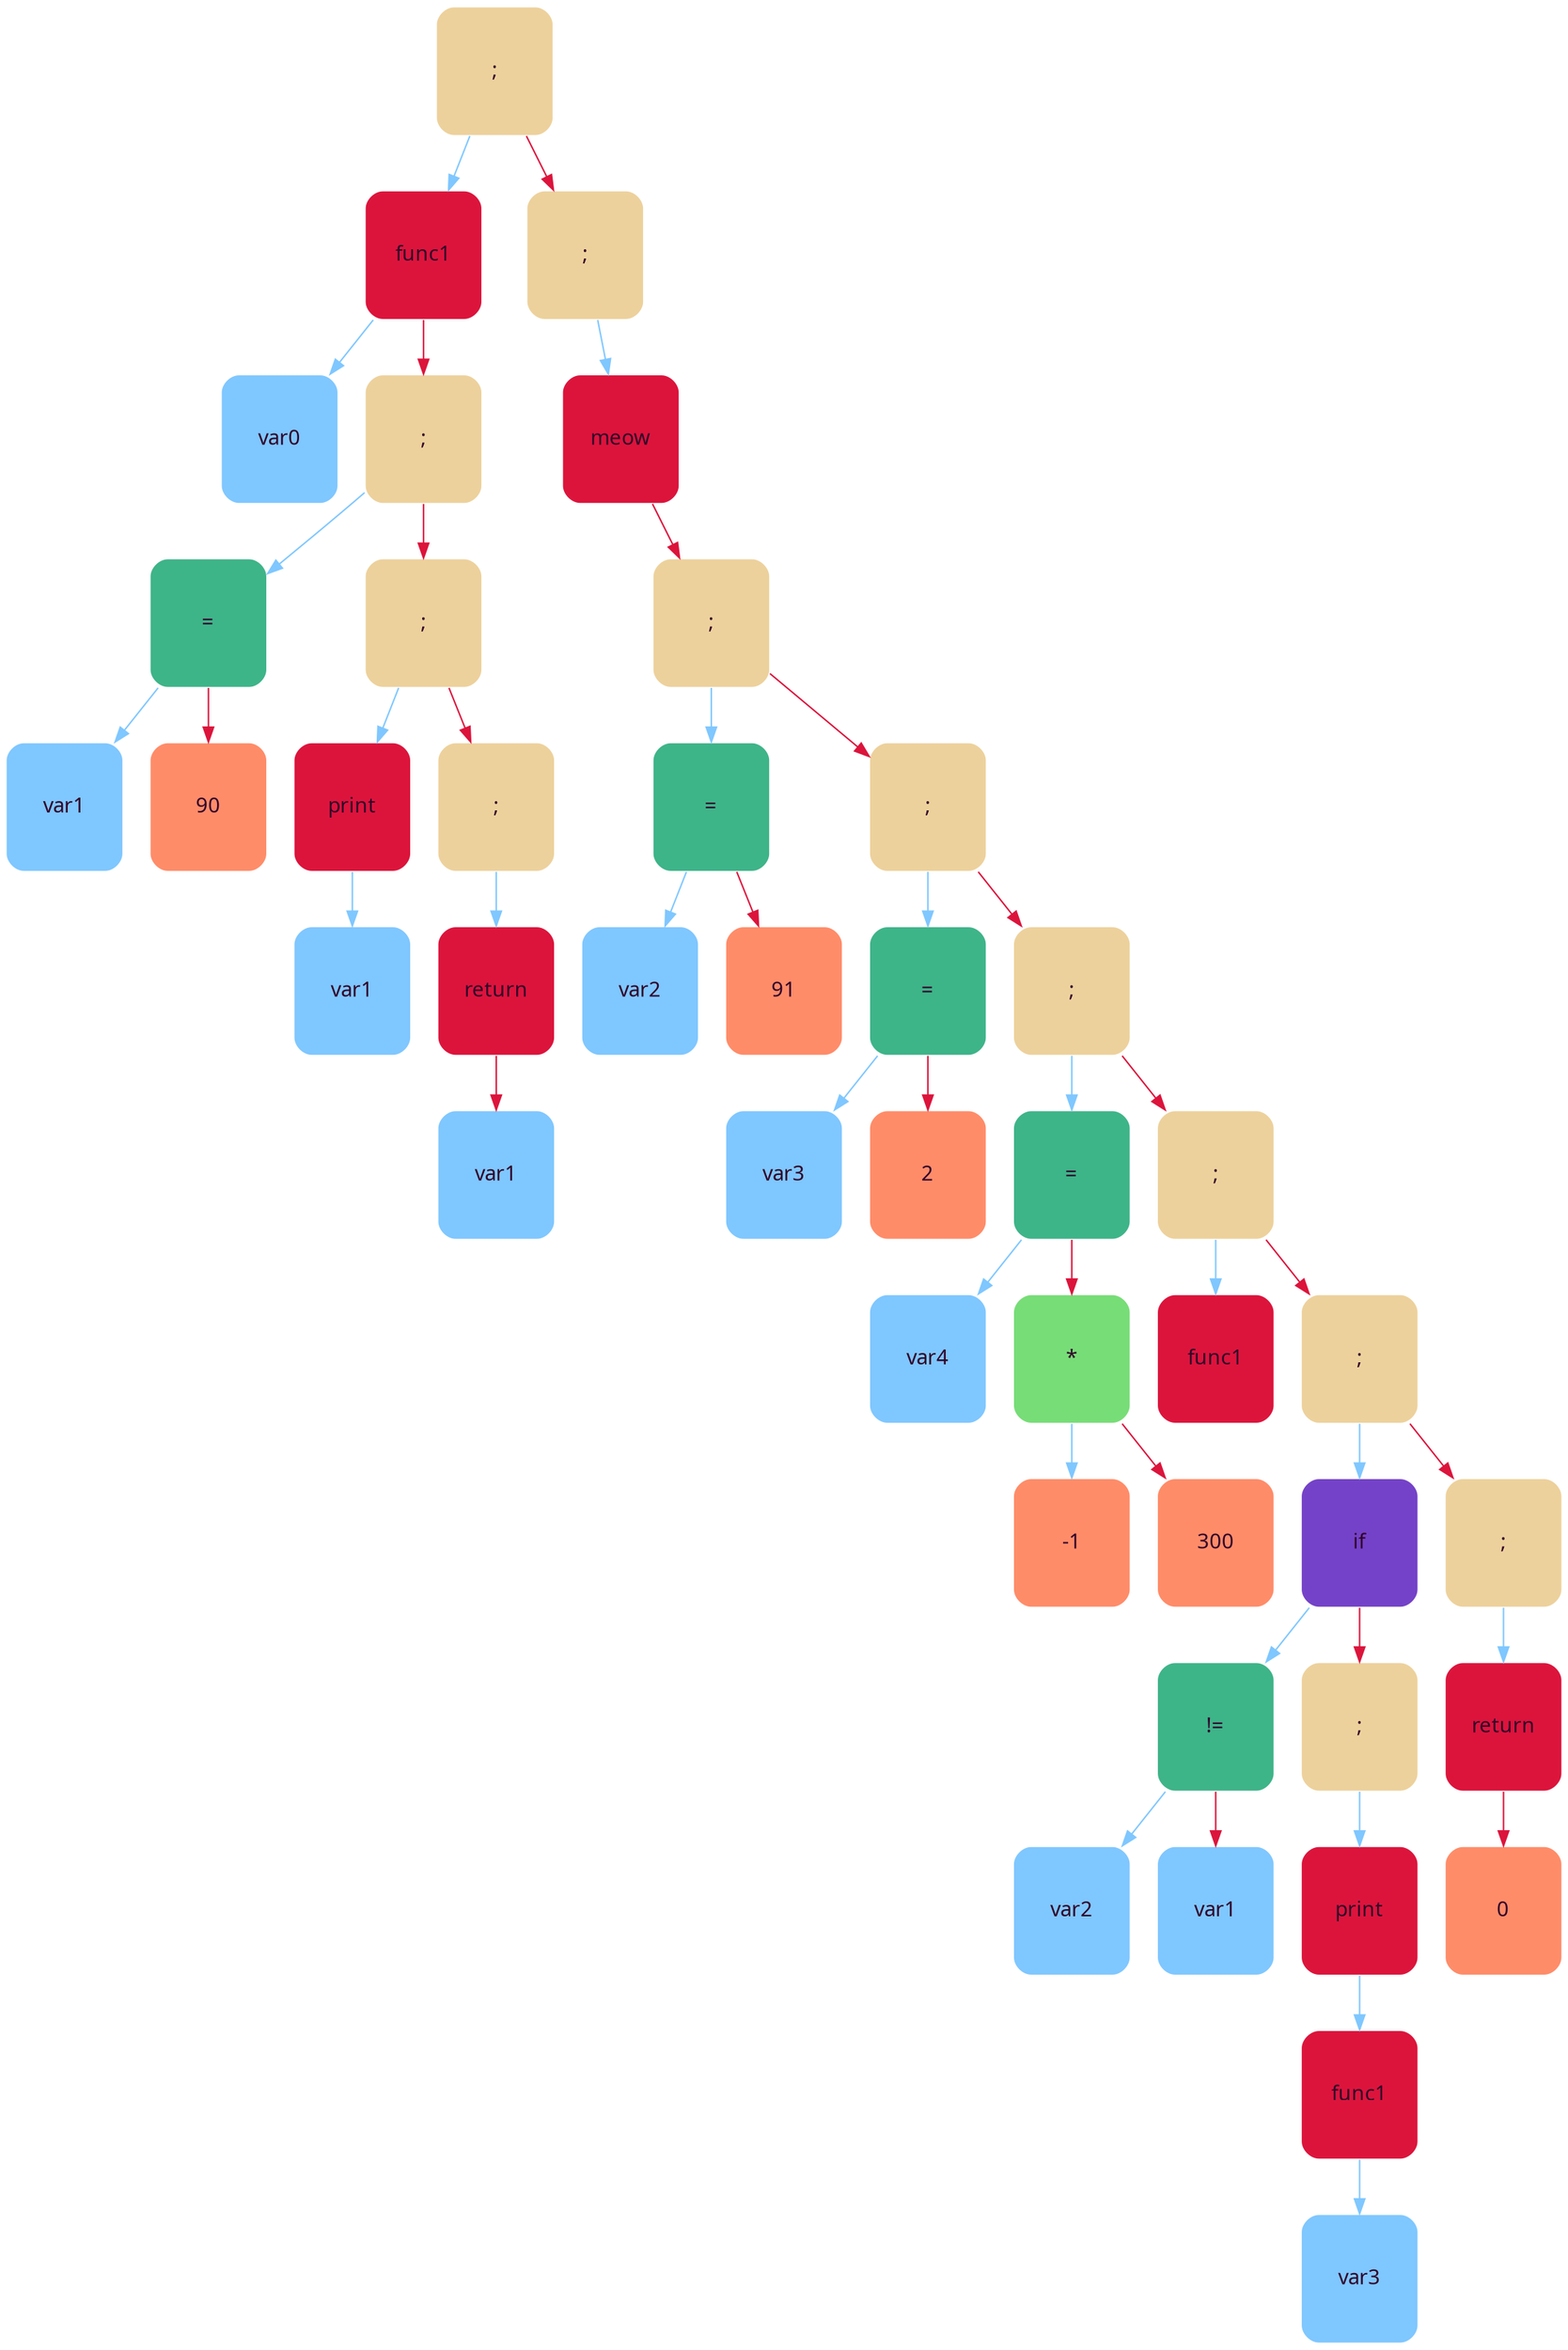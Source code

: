 digraph   
{
rankdir = ""
splines = "true"

node0x559155754cb0 [shape = "Mrecord", width = 1.1, height = 1.21, fillcolor = "#EDD19C", style = "filled", fontcolor = "#31032A", fontname = "Calibri", color = "white", label = "{;}"]
node0x559155754cb0 -> node0x559155754d20 [color = "#7FC7FF", style = "", constraint = true, fillcolor = "#7FC7FF",   fontcolor = "", fontname = "Calibri", label = ""];
node0x559155754d20 [shape = "Mrecord", width = 1.1, height = 1.21, fillcolor = "#DC143C", style = "filled", fontcolor = "#31032A", fontname = "Calibri", color = "white", label = "{func1}"]
node0x559155754d20 -> node0x559155754d90 [color = "#7FC7FF", style = "", constraint = true, fillcolor = "#7FC7FF",   fontcolor = "", fontname = "Calibri", label = ""];
node0x559155754d90 [shape = "Mrecord", width = 1.1, height = 1.21, fillcolor = "#7FC7FF", style = "filled", fontcolor = "#31032A", fontname = "Calibri", color = "white", label = "{var0}"]
node0x559155754d20 -> node0x559155754e00 [color = "#DC143C", style = "", constraint = true, fillcolor = "#DC143C",   fontcolor = "", fontname = "Calibri", label = ""];
node0x559155754e00 [shape = "Mrecord", width = 1.1, height = 1.21, fillcolor = "#EDD19C", style = "filled", fontcolor = "#31032A", fontname = "Calibri", color = "white", label = "{;}"]
node0x559155754e00 -> node0x559155754e70 [color = "#7FC7FF", style = "", constraint = true, fillcolor = "#7FC7FF",   fontcolor = "", fontname = "Calibri", label = ""];
node0x559155754e70 [shape = "Mrecord", width = 1.1, height = 1.21, fillcolor = "#3EB489", style = "filled", fontcolor = "#31032A", fontname = "Calibri", color = "white", label = "{=}"]
node0x559155754e70 -> node0x559155754ee0 [color = "#7FC7FF", style = "", constraint = true, fillcolor = "#7FC7FF",   fontcolor = "", fontname = "Calibri", label = ""];
node0x559155754ee0 [shape = "Mrecord", width = 1.1, height = 1.21, fillcolor = "#7FC7FF", style = "filled", fontcolor = "#31032A", fontname = "Calibri", color = "white", label = "{var1}"]
node0x559155754e70 -> node0x559155754f50 [color = "#DC143C", style = "", constraint = true, fillcolor = "#DC143C",   fontcolor = "", fontname = "Calibri", label = ""];
node0x559155754f50 [shape = "Mrecord", width = 1.1, height = 1.21, fillcolor = "#FF8C69", style = "filled", fontcolor = "#31032A", fontname = "Calibri", color = "white", label = "{90}"]
node0x559155754e00 -> node0x559155754fc0 [color = "#DC143C", style = "", constraint = true, fillcolor = "#DC143C",   fontcolor = "", fontname = "Calibri", label = ""];
node0x559155754fc0 [shape = "Mrecord", width = 1.1, height = 1.21, fillcolor = "#EDD19C", style = "filled", fontcolor = "#31032A", fontname = "Calibri", color = "white", label = "{;}"]
node0x559155754fc0 -> node0x559155755030 [color = "#7FC7FF", style = "", constraint = true, fillcolor = "#7FC7FF",   fontcolor = "", fontname = "Calibri", label = ""];
node0x559155755030 [shape = "Mrecord", width = 1.1, height = 1.21, fillcolor = "#DC143C", style = "filled", fontcolor = "#31032A", fontname = "Calibri", color = "white", label = "{print}"]
node0x559155755030 -> node0x5591557550a0 [color = "#7FC7FF", style = "", constraint = true, fillcolor = "#7FC7FF",   fontcolor = "", fontname = "Calibri", label = ""];
node0x5591557550a0 [shape = "Mrecord", width = 1.1, height = 1.21, fillcolor = "#7FC7FF", style = "filled", fontcolor = "#31032A", fontname = "Calibri", color = "white", label = "{var1}"]
node0x559155754fc0 -> node0x559155755110 [color = "#DC143C", style = "", constraint = true, fillcolor = "#DC143C",   fontcolor = "", fontname = "Calibri", label = ""];
node0x559155755110 [shape = "Mrecord", width = 1.1, height = 1.21, fillcolor = "#EDD19C", style = "filled", fontcolor = "#31032A", fontname = "Calibri", color = "white", label = "{;}"]
node0x559155755110 -> node0x559155755180 [color = "#7FC7FF", style = "", constraint = true, fillcolor = "#7FC7FF",   fontcolor = "", fontname = "Calibri", label = ""];
node0x559155755180 [shape = "Mrecord", width = 1.1, height = 1.21, fillcolor = "#DC143C", style = "filled", fontcolor = "#31032A", fontname = "Calibri", color = "white", label = "{return}"]
node0x559155755180 -> node0x5591557551f0 [color = "#DC143C", style = "", constraint = true, fillcolor = "#DC143C",   fontcolor = "", fontname = "Calibri", label = ""];
node0x5591557551f0 [shape = "Mrecord", width = 1.1, height = 1.21, fillcolor = "#7FC7FF", style = "filled", fontcolor = "#31032A", fontname = "Calibri", color = "white", label = "{var1}"]
node0x559155754cb0 -> node0x559155755260 [color = "#DC143C", style = "", constraint = true, fillcolor = "#DC143C",   fontcolor = "", fontname = "Calibri", label = ""];
node0x559155755260 [shape = "Mrecord", width = 1.1, height = 1.21, fillcolor = "#EDD19C", style = "filled", fontcolor = "#31032A", fontname = "Calibri", color = "white", label = "{;}"]
node0x559155755260 -> node0x5591557552d0 [color = "#7FC7FF", style = "", constraint = true, fillcolor = "#7FC7FF",   fontcolor = "", fontname = "Calibri", label = ""];
node0x5591557552d0 [shape = "Mrecord", width = 1.1, height = 1.21, fillcolor = "#DC143C", style = "filled", fontcolor = "#31032A", fontname = "Calibri", color = "white", label = "{meow}"]
node0x5591557552d0 -> node0x559155755340 [color = "#DC143C", style = "", constraint = true, fillcolor = "#DC143C",   fontcolor = "", fontname = "Calibri", label = ""];
node0x559155755340 [shape = "Mrecord", width = 1.1, height = 1.21, fillcolor = "#EDD19C", style = "filled", fontcolor = "#31032A", fontname = "Calibri", color = "white", label = "{;}"]
node0x559155755340 -> node0x5591557553b0 [color = "#7FC7FF", style = "", constraint = true, fillcolor = "#7FC7FF",   fontcolor = "", fontname = "Calibri", label = ""];
node0x5591557553b0 [shape = "Mrecord", width = 1.1, height = 1.21, fillcolor = "#3EB489", style = "filled", fontcolor = "#31032A", fontname = "Calibri", color = "white", label = "{=}"]
node0x5591557553b0 -> node0x559155755420 [color = "#7FC7FF", style = "", constraint = true, fillcolor = "#7FC7FF",   fontcolor = "", fontname = "Calibri", label = ""];
node0x559155755420 [shape = "Mrecord", width = 1.1, height = 1.21, fillcolor = "#7FC7FF", style = "filled", fontcolor = "#31032A", fontname = "Calibri", color = "white", label = "{var2}"]
node0x5591557553b0 -> node0x559155755490 [color = "#DC143C", style = "", constraint = true, fillcolor = "#DC143C",   fontcolor = "", fontname = "Calibri", label = ""];
node0x559155755490 [shape = "Mrecord", width = 1.1, height = 1.21, fillcolor = "#FF8C69", style = "filled", fontcolor = "#31032A", fontname = "Calibri", color = "white", label = "{91}"]
node0x559155755340 -> node0x559155755500 [color = "#DC143C", style = "", constraint = true, fillcolor = "#DC143C",   fontcolor = "", fontname = "Calibri", label = ""];
node0x559155755500 [shape = "Mrecord", width = 1.1, height = 1.21, fillcolor = "#EDD19C", style = "filled", fontcolor = "#31032A", fontname = "Calibri", color = "white", label = "{;}"]
node0x559155755500 -> node0x559155755570 [color = "#7FC7FF", style = "", constraint = true, fillcolor = "#7FC7FF",   fontcolor = "", fontname = "Calibri", label = ""];
node0x559155755570 [shape = "Mrecord", width = 1.1, height = 1.21, fillcolor = "#3EB489", style = "filled", fontcolor = "#31032A", fontname = "Calibri", color = "white", label = "{=}"]
node0x559155755570 -> node0x5591557555e0 [color = "#7FC7FF", style = "", constraint = true, fillcolor = "#7FC7FF",   fontcolor = "", fontname = "Calibri", label = ""];
node0x5591557555e0 [shape = "Mrecord", width = 1.1, height = 1.21, fillcolor = "#7FC7FF", style = "filled", fontcolor = "#31032A", fontname = "Calibri", color = "white", label = "{var3}"]
node0x559155755570 -> node0x559155755650 [color = "#DC143C", style = "", constraint = true, fillcolor = "#DC143C",   fontcolor = "", fontname = "Calibri", label = ""];
node0x559155755650 [shape = "Mrecord", width = 1.1, height = 1.21, fillcolor = "#FF8C69", style = "filled", fontcolor = "#31032A", fontname = "Calibri", color = "white", label = "{2}"]
node0x559155755500 -> node0x5591557556c0 [color = "#DC143C", style = "", constraint = true, fillcolor = "#DC143C",   fontcolor = "", fontname = "Calibri", label = ""];
node0x5591557556c0 [shape = "Mrecord", width = 1.1, height = 1.21, fillcolor = "#EDD19C", style = "filled", fontcolor = "#31032A", fontname = "Calibri", color = "white", label = "{;}"]
node0x5591557556c0 -> node0x559155755730 [color = "#7FC7FF", style = "", constraint = true, fillcolor = "#7FC7FF",   fontcolor = "", fontname = "Calibri", label = ""];
node0x559155755730 [shape = "Mrecord", width = 1.1, height = 1.21, fillcolor = "#3EB489", style = "filled", fontcolor = "#31032A", fontname = "Calibri", color = "white", label = "{=}"]
node0x559155755730 -> node0x5591557557a0 [color = "#7FC7FF", style = "", constraint = true, fillcolor = "#7FC7FF",   fontcolor = "", fontname = "Calibri", label = ""];
node0x5591557557a0 [shape = "Mrecord", width = 1.1, height = 1.21, fillcolor = "#7FC7FF", style = "filled", fontcolor = "#31032A", fontname = "Calibri", color = "white", label = "{var4}"]
node0x559155755730 -> node0x559155755810 [color = "#DC143C", style = "", constraint = true, fillcolor = "#DC143C",   fontcolor = "", fontname = "Calibri", label = ""];
node0x559155755810 [shape = "Mrecord", width = 1.1, height = 1.21, fillcolor = "#77DD77", style = "filled", fontcolor = "#31032A", fontname = "Calibri", color = "white", label = "{*}"]
node0x559155755810 -> node0x559155755880 [color = "#7FC7FF", style = "", constraint = true, fillcolor = "#7FC7FF",   fontcolor = "", fontname = "Calibri", label = ""];
node0x559155755880 [shape = "Mrecord", width = 1.1, height = 1.21, fillcolor = "#FF8C69", style = "filled", fontcolor = "#31032A", fontname = "Calibri", color = "white", label = "{-1}"]
node0x559155755810 -> node0x5591557558f0 [color = "#DC143C", style = "", constraint = true, fillcolor = "#DC143C",   fontcolor = "", fontname = "Calibri", label = ""];
node0x5591557558f0 [shape = "Mrecord", width = 1.1, height = 1.21, fillcolor = "#FF8C69", style = "filled", fontcolor = "#31032A", fontname = "Calibri", color = "white", label = "{300}"]
node0x5591557556c0 -> node0x559155755960 [color = "#DC143C", style = "", constraint = true, fillcolor = "#DC143C",   fontcolor = "", fontname = "Calibri", label = ""];
node0x559155755960 [shape = "Mrecord", width = 1.1, height = 1.21, fillcolor = "#EDD19C", style = "filled", fontcolor = "#31032A", fontname = "Calibri", color = "white", label = "{;}"]
node0x559155755960 -> node0x5591557559d0 [color = "#7FC7FF", style = "", constraint = true, fillcolor = "#7FC7FF",   fontcolor = "", fontname = "Calibri", label = ""];
node0x5591557559d0 [shape = "Mrecord", width = 1.1, height = 1.21, fillcolor = "#DC143C", style = "filled", fontcolor = "#31032A", fontname = "Calibri", color = "white", label = "{func1}"]
node0x559155755960 -> node0x559155755a40 [color = "#DC143C", style = "", constraint = true, fillcolor = "#DC143C",   fontcolor = "", fontname = "Calibri", label = ""];
node0x559155755a40 [shape = "Mrecord", width = 1.1, height = 1.21, fillcolor = "#EDD19C", style = "filled", fontcolor = "#31032A", fontname = "Calibri", color = "white", label = "{;}"]
node0x559155755a40 -> node0x559155755ab0 [color = "#7FC7FF", style = "", constraint = true, fillcolor = "#7FC7FF",   fontcolor = "", fontname = "Calibri", label = ""];
node0x559155755ab0 [shape = "Mrecord", width = 1.1, height = 1.21, fillcolor = "#7442C8", style = "filled", fontcolor = "#31032A", fontname = "Calibri", color = "white", label = "{if}"]
node0x559155755ab0 -> node0x559155755b20 [color = "#7FC7FF", style = "", constraint = true, fillcolor = "#7FC7FF",   fontcolor = "", fontname = "Calibri", label = ""];
node0x559155755b20 [shape = "Mrecord", width = 1.1, height = 1.21, fillcolor = "#3EB489", style = "filled", fontcolor = "#31032A", fontname = "Calibri", color = "white", label = "{!=}"]
node0x559155755b20 -> node0x559155755b90 [color = "#7FC7FF", style = "", constraint = true, fillcolor = "#7FC7FF",   fontcolor = "", fontname = "Calibri", label = ""];
node0x559155755b90 [shape = "Mrecord", width = 1.1, height = 1.21, fillcolor = "#7FC7FF", style = "filled", fontcolor = "#31032A", fontname = "Calibri", color = "white", label = "{var2}"]
node0x559155755b20 -> node0x559155755c00 [color = "#DC143C", style = "", constraint = true, fillcolor = "#DC143C",   fontcolor = "", fontname = "Calibri", label = ""];
node0x559155755c00 [shape = "Mrecord", width = 1.1, height = 1.21, fillcolor = "#7FC7FF", style = "filled", fontcolor = "#31032A", fontname = "Calibri", color = "white", label = "{var1}"]
node0x559155755ab0 -> node0x559155755c70 [color = "#DC143C", style = "", constraint = true, fillcolor = "#DC143C",   fontcolor = "", fontname = "Calibri", label = ""];
node0x559155755c70 [shape = "Mrecord", width = 1.1, height = 1.21, fillcolor = "#EDD19C", style = "filled", fontcolor = "#31032A", fontname = "Calibri", color = "white", label = "{;}"]
node0x559155755c70 -> node0x559155755ce0 [color = "#7FC7FF", style = "", constraint = true, fillcolor = "#7FC7FF",   fontcolor = "", fontname = "Calibri", label = ""];
node0x559155755ce0 [shape = "Mrecord", width = 1.1, height = 1.21, fillcolor = "#DC143C", style = "filled", fontcolor = "#31032A", fontname = "Calibri", color = "white", label = "{print}"]
node0x559155755ce0 -> node0x559155755d50 [color = "#7FC7FF", style = "", constraint = true, fillcolor = "#7FC7FF",   fontcolor = "", fontname = "Calibri", label = ""];
node0x559155755d50 [shape = "Mrecord", width = 1.1, height = 1.21, fillcolor = "#DC143C", style = "filled", fontcolor = "#31032A", fontname = "Calibri", color = "white", label = "{func1}"]
node0x559155755d50 -> node0x559155755dc0 [color = "#7FC7FF", style = "", constraint = true, fillcolor = "#7FC7FF",   fontcolor = "", fontname = "Calibri", label = ""];
node0x559155755dc0 [shape = "Mrecord", width = 1.1, height = 1.21, fillcolor = "#7FC7FF", style = "filled", fontcolor = "#31032A", fontname = "Calibri", color = "white", label = "{var3}"]
node0x559155755a40 -> node0x559155755e30 [color = "#DC143C", style = "", constraint = true, fillcolor = "#DC143C",   fontcolor = "", fontname = "Calibri", label = ""];
node0x559155755e30 [shape = "Mrecord", width = 1.1, height = 1.21, fillcolor = "#EDD19C", style = "filled", fontcolor = "#31032A", fontname = "Calibri", color = "white", label = "{;}"]
node0x559155755e30 -> node0x559155755ea0 [color = "#7FC7FF", style = "", constraint = true, fillcolor = "#7FC7FF",   fontcolor = "", fontname = "Calibri", label = ""];
node0x559155755ea0 [shape = "Mrecord", width = 1.1, height = 1.21, fillcolor = "#DC143C", style = "filled", fontcolor = "#31032A", fontname = "Calibri", color = "white", label = "{return}"]
node0x559155755ea0 -> node0x559155755f10 [color = "#DC143C", style = "", constraint = true, fillcolor = "#DC143C",   fontcolor = "", fontname = "Calibri", label = ""];
node0x559155755f10 [shape = "Mrecord", width = 1.1, height = 1.21, fillcolor = "#FF8C69", style = "filled", fontcolor = "#31032A", fontname = "Calibri", color = "white", label = "{0}"]
}
